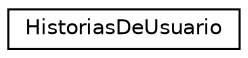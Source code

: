 digraph "Graphical Class Hierarchy"
{
 // INTERACTIVE_SVG=YES
 // LATEX_PDF_SIZE
  edge [fontname="Helvetica",fontsize="10",labelfontname="Helvetica",labelfontsize="10"];
  node [fontname="Helvetica",fontsize="10",shape=record];
  rankdir="LR";
  Node0 [label="HistoriasDeUsuario",height=0.2,width=0.4,color="black", fillcolor="white", style="filled",URL="$classHistoriasDeUsuario.html",tooltip="Tests de los escenarios (casos de usuario) dados"];
}
